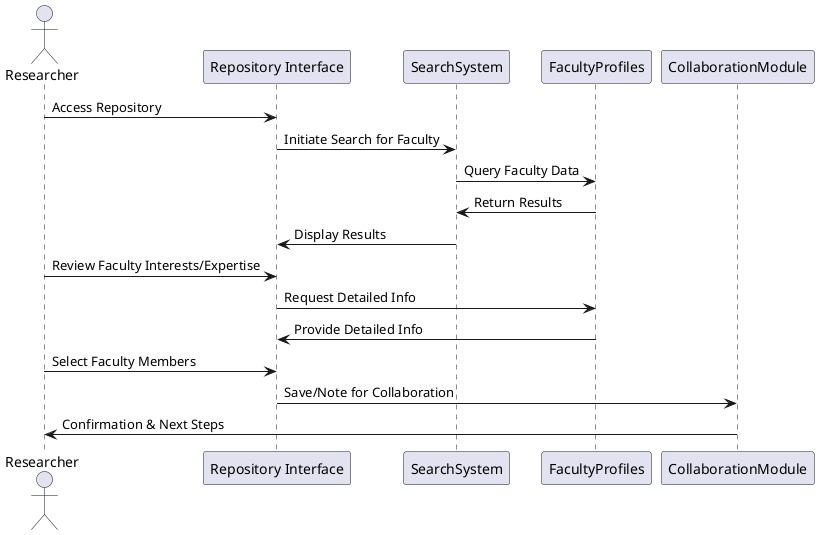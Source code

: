 @startuml
actor Researcher
participant "Repository Interface" as UI
participant "SearchSystem" as Search
participant "FacultyProfiles" as Profiles
participant "CollaborationModule" as Collab

Researcher -> UI: Access Repository
UI -> Search: Initiate Search for Faculty
Search -> Profiles: Query Faculty Data
Profiles -> Search: Return Results
Search -> UI: Display Results
Researcher -> UI: Review Faculty Interests/Expertise
UI -> Profiles: Request Detailed Info
Profiles -> UI: Provide Detailed Info
Researcher -> UI: Select Faculty Members
UI -> Collab: Save/Note for Collaboration
Collab -> Researcher: Confirmation & Next Steps
@enduml